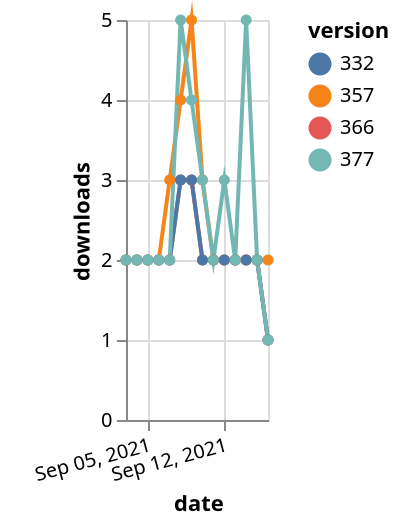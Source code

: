 {"$schema": "https://vega.github.io/schema/vega-lite/v5.json", "description": "A simple bar chart with embedded data.", "data": {"values": [{"date": "2021-09-03", "total": 2318, "delta": 2, "version": "366"}, {"date": "2021-09-04", "total": 2320, "delta": 2, "version": "366"}, {"date": "2021-09-05", "total": 2322, "delta": 2, "version": "366"}, {"date": "2021-09-06", "total": 2324, "delta": 2, "version": "366"}, {"date": "2021-09-07", "total": 2326, "delta": 2, "version": "366"}, {"date": "2021-09-08", "total": 2329, "delta": 3, "version": "366"}, {"date": "2021-09-09", "total": 2332, "delta": 3, "version": "366"}, {"date": "2021-09-10", "total": 2334, "delta": 2, "version": "366"}, {"date": "2021-09-11", "total": 2336, "delta": 2, "version": "366"}, {"date": "2021-09-12", "total": 2338, "delta": 2, "version": "366"}, {"date": "2021-09-13", "total": 2340, "delta": 2, "version": "366"}, {"date": "2021-09-14", "total": 2342, "delta": 2, "version": "366"}, {"date": "2021-09-15", "total": 2344, "delta": 2, "version": "366"}, {"date": "2021-09-16", "total": 2345, "delta": 1, "version": "366"}, {"date": "2021-09-03", "total": 2922, "delta": 2, "version": "357"}, {"date": "2021-09-04", "total": 2924, "delta": 2, "version": "357"}, {"date": "2021-09-05", "total": 2926, "delta": 2, "version": "357"}, {"date": "2021-09-06", "total": 2928, "delta": 2, "version": "357"}, {"date": "2021-09-07", "total": 2931, "delta": 3, "version": "357"}, {"date": "2021-09-08", "total": 2935, "delta": 4, "version": "357"}, {"date": "2021-09-09", "total": 2940, "delta": 5, "version": "357"}, {"date": "2021-09-10", "total": 2943, "delta": 3, "version": "357"}, {"date": "2021-09-11", "total": 2945, "delta": 2, "version": "357"}, {"date": "2021-09-12", "total": 2947, "delta": 2, "version": "357"}, {"date": "2021-09-13", "total": 2949, "delta": 2, "version": "357"}, {"date": "2021-09-14", "total": 2951, "delta": 2, "version": "357"}, {"date": "2021-09-15", "total": 2953, "delta": 2, "version": "357"}, {"date": "2021-09-16", "total": 2955, "delta": 2, "version": "357"}, {"date": "2021-09-03", "total": 2788, "delta": 2, "version": "332"}, {"date": "2021-09-04", "total": 2790, "delta": 2, "version": "332"}, {"date": "2021-09-05", "total": 2792, "delta": 2, "version": "332"}, {"date": "2021-09-06", "total": 2794, "delta": 2, "version": "332"}, {"date": "2021-09-07", "total": 2796, "delta": 2, "version": "332"}, {"date": "2021-09-08", "total": 2799, "delta": 3, "version": "332"}, {"date": "2021-09-09", "total": 2802, "delta": 3, "version": "332"}, {"date": "2021-09-10", "total": 2804, "delta": 2, "version": "332"}, {"date": "2021-09-11", "total": 2806, "delta": 2, "version": "332"}, {"date": "2021-09-12", "total": 2808, "delta": 2, "version": "332"}, {"date": "2021-09-13", "total": 2810, "delta": 2, "version": "332"}, {"date": "2021-09-14", "total": 2812, "delta": 2, "version": "332"}, {"date": "2021-09-15", "total": 2814, "delta": 2, "version": "332"}, {"date": "2021-09-16", "total": 2815, "delta": 1, "version": "332"}, {"date": "2021-09-03", "total": 2117, "delta": 2, "version": "377"}, {"date": "2021-09-04", "total": 2119, "delta": 2, "version": "377"}, {"date": "2021-09-05", "total": 2121, "delta": 2, "version": "377"}, {"date": "2021-09-06", "total": 2123, "delta": 2, "version": "377"}, {"date": "2021-09-07", "total": 2125, "delta": 2, "version": "377"}, {"date": "2021-09-08", "total": 2130, "delta": 5, "version": "377"}, {"date": "2021-09-09", "total": 2134, "delta": 4, "version": "377"}, {"date": "2021-09-10", "total": 2137, "delta": 3, "version": "377"}, {"date": "2021-09-11", "total": 2139, "delta": 2, "version": "377"}, {"date": "2021-09-12", "total": 2142, "delta": 3, "version": "377"}, {"date": "2021-09-13", "total": 2144, "delta": 2, "version": "377"}, {"date": "2021-09-14", "total": 2149, "delta": 5, "version": "377"}, {"date": "2021-09-15", "total": 2151, "delta": 2, "version": "377"}, {"date": "2021-09-16", "total": 2152, "delta": 1, "version": "377"}]}, "width": "container", "mark": {"type": "line", "point": {"filled": true}}, "encoding": {"x": {"field": "date", "type": "temporal", "timeUnit": "yearmonthdate", "title": "date", "axis": {"labelAngle": -15}}, "y": {"field": "delta", "type": "quantitative", "title": "downloads"}, "color": {"field": "version", "type": "nominal"}, "tooltip": {"field": "delta"}}}